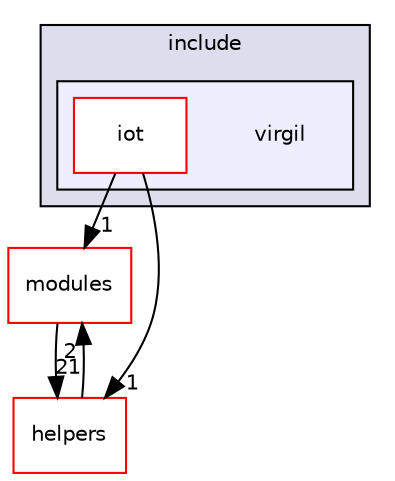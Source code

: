 digraph "virgil" {
  compound=true
  node [ fontsize="10", fontname="Helvetica"];
  edge [ labelfontsize="10", labelfontname="Helvetica"];
  subgraph clusterdir_497c33b04a6f1cad87b6c5ff11be414f {
    graph [ bgcolor="#ddddee", pencolor="black", label="include" fontname="Helvetica", fontsize="10", URL="dir_497c33b04a6f1cad87b6c5ff11be414f.html"]
  subgraph clusterdir_bcf59cbb42b7431e0601b5c3a1b5db05 {
    graph [ bgcolor="#eeeeff", pencolor="black", label="" URL="dir_bcf59cbb42b7431e0601b5c3a1b5db05.html"];
    dir_bcf59cbb42b7431e0601b5c3a1b5db05 [shape=plaintext label="virgil"];
    dir_48fa8cf2822faa5cf3c303e17d5a7116 [shape=box label="iot" color="red" fillcolor="white" style="filled" URL="dir_48fa8cf2822faa5cf3c303e17d5a7116.html"];
  }
  }
  dir_e05d7e2b1ecd646af5bb94391405f3b5 [shape=box label="modules" fillcolor="white" style="filled" color="red" URL="dir_e05d7e2b1ecd646af5bb94391405f3b5.html"];
  dir_861f50189fda057e6c57d1c1130602b3 [shape=box label="helpers" fillcolor="white" style="filled" color="red" URL="dir_861f50189fda057e6c57d1c1130602b3.html"];
  dir_e05d7e2b1ecd646af5bb94391405f3b5->dir_861f50189fda057e6c57d1c1130602b3 [headlabel="21", labeldistance=1.5 headhref="dir_000008_000052.html"];
  dir_861f50189fda057e6c57d1c1130602b3->dir_e05d7e2b1ecd646af5bb94391405f3b5 [headlabel="2", labeldistance=1.5 headhref="dir_000052_000008.html"];
  dir_48fa8cf2822faa5cf3c303e17d5a7116->dir_e05d7e2b1ecd646af5bb94391405f3b5 [headlabel="1", labeldistance=1.5 headhref="dir_000110_000008.html"];
  dir_48fa8cf2822faa5cf3c303e17d5a7116->dir_861f50189fda057e6c57d1c1130602b3 [headlabel="1", labeldistance=1.5 headhref="dir_000110_000052.html"];
}

